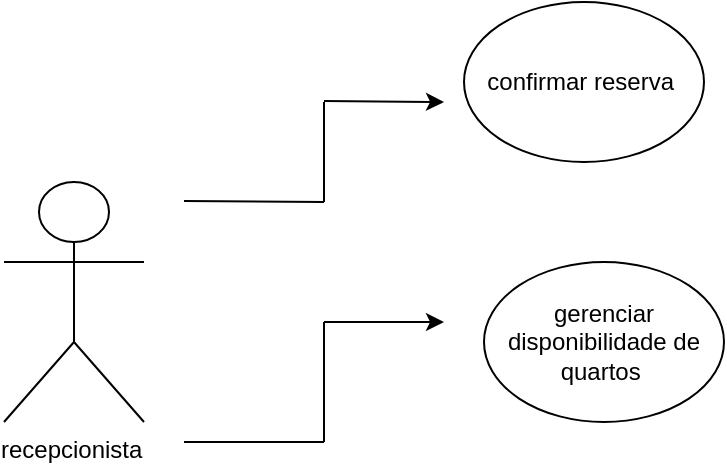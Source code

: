 <mxfile version="26.0.16" pages="4">
  <diagram name="Página-1" id="izQMXA5vQSlwbfXT2HXN">
    <mxGraphModel dx="1434" dy="907" grid="1" gridSize="10" guides="1" tooltips="1" connect="1" arrows="1" fold="1" page="1" pageScale="1" pageWidth="827" pageHeight="1169" math="0" shadow="0">
      <root>
        <mxCell id="0" />
        <mxCell id="1" parent="0" />
        <mxCell id="x4aQewC7yJ6-znWz7U0G-4" value="&lt;font style=&quot;vertical-align: inherit;&quot;&gt;&lt;font style=&quot;vertical-align: inherit;&quot;&gt;recepcionista&amp;nbsp;&lt;/font&gt;&lt;/font&gt;" style="shape=umlActor;verticalLabelPosition=bottom;verticalAlign=top;html=1;outlineConnect=0;" vertex="1" parent="1">
          <mxGeometry x="30" y="310" width="70" height="120" as="geometry" />
        </mxCell>
        <mxCell id="x4aQewC7yJ6-znWz7U0G-5" value="" style="endArrow=none;html=1;rounded=0;" edge="1" parent="1">
          <mxGeometry width="50" height="50" relative="1" as="geometry">
            <mxPoint x="120" y="319.5" as="sourcePoint" />
            <mxPoint x="190" y="320" as="targetPoint" />
          </mxGeometry>
        </mxCell>
        <mxCell id="x4aQewC7yJ6-znWz7U0G-16" value="" style="endArrow=none;html=1;rounded=0;" edge="1" parent="1">
          <mxGeometry width="50" height="50" relative="1" as="geometry">
            <mxPoint x="190" y="320" as="sourcePoint" />
            <mxPoint x="190" y="270" as="targetPoint" />
            <Array as="points" />
          </mxGeometry>
        </mxCell>
        <mxCell id="x4aQewC7yJ6-znWz7U0G-20" value="" style="endArrow=classic;html=1;rounded=0;" edge="1" parent="1">
          <mxGeometry width="50" height="50" relative="1" as="geometry">
            <mxPoint x="190" y="269.5" as="sourcePoint" />
            <mxPoint x="250" y="270" as="targetPoint" />
          </mxGeometry>
        </mxCell>
        <mxCell id="x4aQewC7yJ6-znWz7U0G-21" value="&lt;font style=&quot;vertical-align: inherit;&quot;&gt;&lt;font style=&quot;vertical-align: inherit;&quot;&gt;confirmar reserva&amp;nbsp;&lt;/font&gt;&lt;/font&gt;" style="ellipse;whiteSpace=wrap;html=1;" vertex="1" parent="1">
          <mxGeometry x="260" y="220" width="120" height="80" as="geometry" />
        </mxCell>
        <mxCell id="x4aQewC7yJ6-znWz7U0G-24" value="" style="endArrow=none;html=1;rounded=0;strokeWidth=1;" edge="1" parent="1">
          <mxGeometry width="50" height="50" relative="1" as="geometry">
            <mxPoint x="120" y="440" as="sourcePoint" />
            <mxPoint x="190" y="440" as="targetPoint" />
          </mxGeometry>
        </mxCell>
        <mxCell id="x4aQewC7yJ6-znWz7U0G-25" value="" style="endArrow=none;html=1;rounded=0;" edge="1" parent="1">
          <mxGeometry width="50" height="50" relative="1" as="geometry">
            <mxPoint x="190" y="440" as="sourcePoint" />
            <mxPoint x="190" y="380" as="targetPoint" />
          </mxGeometry>
        </mxCell>
        <mxCell id="x4aQewC7yJ6-znWz7U0G-26" value="" style="endArrow=classic;html=1;rounded=0;" edge="1" parent="1">
          <mxGeometry width="50" height="50" relative="1" as="geometry">
            <mxPoint x="190" y="380" as="sourcePoint" />
            <mxPoint x="250" y="380" as="targetPoint" />
          </mxGeometry>
        </mxCell>
        <mxCell id="x4aQewC7yJ6-znWz7U0G-29" value="&lt;font style=&quot;vertical-align: inherit;&quot;&gt;&lt;font style=&quot;vertical-align: inherit;&quot;&gt;gerenciar disponibilidade de quartos&amp;nbsp;&lt;/font&gt;&lt;/font&gt;" style="ellipse;whiteSpace=wrap;html=1;" vertex="1" parent="1">
          <mxGeometry x="270" y="350" width="120" height="80" as="geometry" />
        </mxCell>
      </root>
    </mxGraphModel>
  </diagram>
  <diagram id="INa1msHc_RM3x9vqzxDi" name="Página-2">
    <mxGraphModel dx="1434" dy="907" grid="1" gridSize="10" guides="1" tooltips="1" connect="1" arrows="1" fold="1" page="1" pageScale="1" pageWidth="827" pageHeight="1169" math="0" shadow="0">
      <root>
        <mxCell id="0" />
        <mxCell id="1" parent="0" />
        <mxCell id="ReyrcXLAUTLn00knzQzu-2" value="cliente" style="shape=umlActor;verticalLabelPosition=bottom;verticalAlign=top;html=1;outlineConnect=0;" vertex="1" parent="1">
          <mxGeometry x="40" y="320" width="80" height="140" as="geometry" />
        </mxCell>
        <mxCell id="ReyrcXLAUTLn00knzQzu-3" value="" style="endArrow=none;html=1;rounded=0;" edge="1" parent="1">
          <mxGeometry width="50" height="50" relative="1" as="geometry">
            <mxPoint x="140" y="340" as="sourcePoint" />
            <mxPoint x="210" y="340" as="targetPoint" />
            <Array as="points">
              <mxPoint x="170" y="340" />
              <mxPoint x="160" y="340" />
            </Array>
          </mxGeometry>
        </mxCell>
        <mxCell id="m16ynt2rNtcpZHetIGLq-1" value="" style="endArrow=none;html=1;rounded=0;" edge="1" parent="1">
          <mxGeometry width="50" height="50" relative="1" as="geometry">
            <mxPoint x="210" y="340" as="sourcePoint" />
            <mxPoint x="210" y="280" as="targetPoint" />
          </mxGeometry>
        </mxCell>
        <mxCell id="m16ynt2rNtcpZHetIGLq-3" value="" style="endArrow=none;html=1;rounded=0;" edge="1" parent="1">
          <mxGeometry width="50" height="50" relative="1" as="geometry">
            <mxPoint x="140" y="460" as="sourcePoint" />
            <mxPoint x="210" y="460" as="targetPoint" />
          </mxGeometry>
        </mxCell>
        <mxCell id="m16ynt2rNtcpZHetIGLq-6" value="" style="endArrow=none;html=1;rounded=0;" edge="1" parent="1">
          <mxGeometry width="50" height="50" relative="1" as="geometry">
            <mxPoint x="210" y="460" as="sourcePoint" />
            <mxPoint x="210" y="400" as="targetPoint" />
          </mxGeometry>
        </mxCell>
        <mxCell id="m16ynt2rNtcpZHetIGLq-8" value="" style="endArrow=classic;html=1;rounded=0;" edge="1" parent="1">
          <mxGeometry width="50" height="50" relative="1" as="geometry">
            <mxPoint x="210" y="400" as="sourcePoint" />
            <mxPoint x="270" y="400" as="targetPoint" />
          </mxGeometry>
        </mxCell>
        <mxCell id="xBCEMwWiVkwFhVCXbK1D-1" value="" style="endArrow=classic;html=1;rounded=0;" edge="1" parent="1">
          <mxGeometry width="50" height="50" relative="1" as="geometry">
            <mxPoint x="210" y="280" as="sourcePoint" />
            <mxPoint x="270" y="280" as="targetPoint" />
          </mxGeometry>
        </mxCell>
        <mxCell id="xBCEMwWiVkwFhVCXbK1D-2" value="fazer reserva&amp;nbsp;" style="ellipse;whiteSpace=wrap;html=1;" vertex="1" parent="1">
          <mxGeometry x="294" y="240" width="120" height="80" as="geometry" />
        </mxCell>
        <mxCell id="xBCEMwWiVkwFhVCXbK1D-4" value="cancelar reserva&amp;nbsp;" style="ellipse;whiteSpace=wrap;html=1;" vertex="1" parent="1">
          <mxGeometry x="294" y="400" width="120" height="80" as="geometry" />
        </mxCell>
      </root>
    </mxGraphModel>
  </diagram>
  <diagram id="zg9Z8s5gSGcASG657GS7" name="Página-3">
    <mxGraphModel dx="1434" dy="907" grid="1" gridSize="10" guides="1" tooltips="1" connect="1" arrows="1" fold="1" page="1" pageScale="1" pageWidth="827" pageHeight="1169" math="0" shadow="0">
      <root>
        <mxCell id="0" />
        <mxCell id="1" parent="0" />
        <mxCell id="YNbgcFkkNRyurhx7GqDy-3" value="cliente" style="shape=umlActor;verticalLabelPosition=bottom;verticalAlign=top;html=1;outlineConnect=0;" vertex="1" parent="1">
          <mxGeometry x="10" y="380" width="80" height="140" as="geometry" />
        </mxCell>
        <mxCell id="YNbgcFkkNRyurhx7GqDy-4" value="" style="endArrow=none;html=1;rounded=0;" edge="1" parent="1">
          <mxGeometry width="50" height="50" relative="1" as="geometry">
            <mxPoint x="80" y="370" as="sourcePoint" />
            <mxPoint x="160" y="270" as="targetPoint" />
          </mxGeometry>
        </mxCell>
        <mxCell id="YNbgcFkkNRyurhx7GqDy-5" value="navegar pelo catálogo&amp;nbsp;" style="ellipse;whiteSpace=wrap;html=1;" vertex="1" parent="1">
          <mxGeometry x="150" y="200" width="140" height="80" as="geometry" />
        </mxCell>
        <mxCell id="YNbgcFkkNRyurhx7GqDy-6" value="" style="endArrow=none;html=1;rounded=0;" edge="1" parent="1">
          <mxGeometry width="50" height="50" relative="1" as="geometry">
            <mxPoint x="110" y="430" as="sourcePoint" />
            <mxPoint x="160" y="370" as="targetPoint" />
            <Array as="points" />
          </mxGeometry>
        </mxCell>
        <mxCell id="YNbgcFkkNRyurhx7GqDy-7" value="colocar item no carrinho&amp;nbsp;" style="ellipse;whiteSpace=wrap;html=1;" vertex="1" parent="1">
          <mxGeometry x="170" y="310" width="120" height="80" as="geometry" />
        </mxCell>
        <mxCell id="YNbgcFkkNRyurhx7GqDy-8" value="" style="endArrow=none;html=1;rounded=0;" edge="1" parent="1">
          <mxGeometry width="50" height="50" relative="1" as="geometry">
            <mxPoint x="100" y="530" as="sourcePoint" />
            <mxPoint x="160" y="570" as="targetPoint" />
          </mxGeometry>
        </mxCell>
        <mxCell id="YNbgcFkkNRyurhx7GqDy-9" value="finalizar compra&amp;nbsp;" style="ellipse;whiteSpace=wrap;html=1;" vertex="1" parent="1">
          <mxGeometry x="170" y="545" width="120" height="80" as="geometry" />
        </mxCell>
        <mxCell id="YNbgcFkkNRyurhx7GqDy-11" value="informar endereço&amp;nbsp;" style="ellipse;whiteSpace=wrap;html=1;" vertex="1" parent="1">
          <mxGeometry x="160" y="450" width="140" height="60" as="geometry" />
        </mxCell>
        <mxCell id="YNbgcFkkNRyurhx7GqDy-20" value="" style="endArrow=classic;html=1;rounded=0;" edge="1" parent="1">
          <mxGeometry width="50" height="50" relative="1" as="geometry">
            <mxPoint x="310" y="590" as="sourcePoint" />
            <mxPoint x="500" y="590" as="targetPoint" />
          </mxGeometry>
        </mxCell>
        <mxCell id="YNbgcFkkNRyurhx7GqDy-21" value="faturar compra&amp;nbsp;" style="ellipse;whiteSpace=wrap;html=1;" vertex="1" parent="1">
          <mxGeometry x="510" y="545" width="120" height="80" as="geometry" />
        </mxCell>
        <mxCell id="YNbgcFkkNRyurhx7GqDy-22" value="" style="endArrow=none;html=1;rounded=0;" edge="1" parent="1">
          <mxGeometry width="50" height="50" relative="1" as="geometry">
            <mxPoint x="640" y="570" as="sourcePoint" />
            <mxPoint x="720" y="540" as="targetPoint" />
          </mxGeometry>
        </mxCell>
        <mxCell id="YNbgcFkkNRyurhx7GqDy-23" value="sistema&amp;nbsp;" style="shape=umlActor;verticalLabelPosition=bottom;verticalAlign=top;html=1;outlineConnect=0;" vertex="1" parent="1">
          <mxGeometry x="740" y="450" width="60" height="90" as="geometry" />
        </mxCell>
        <mxCell id="YNbgcFkkNRyurhx7GqDy-26" value="" style="endArrow=classic;html=1;rounded=0;" edge="1" parent="1">
          <mxGeometry width="50" height="50" relative="1" as="geometry">
            <mxPoint x="229.5" y="545" as="sourcePoint" />
            <mxPoint x="229.5" y="520" as="targetPoint" />
            <Array as="points">
              <mxPoint x="230" y="520" />
            </Array>
          </mxGeometry>
        </mxCell>
        <mxCell id="YNbgcFkkNRyurhx7GqDy-29" value="enviar email&amp;nbsp;" style="ellipse;whiteSpace=wrap;html=1;" vertex="1" parent="1">
          <mxGeometry x="600" y="650" width="120" height="80" as="geometry" />
        </mxCell>
        <mxCell id="YNbgcFkkNRyurhx7GqDy-30" value="" style="endArrow=none;html=1;rounded=0;" edge="1" parent="1">
          <mxGeometry width="50" height="50" relative="1" as="geometry">
            <mxPoint x="710" y="640" as="sourcePoint" />
            <mxPoint x="780" y="590" as="targetPoint" />
            <Array as="points">
              <mxPoint x="740" y="620" />
            </Array>
          </mxGeometry>
        </mxCell>
        <mxCell id="YNbgcFkkNRyurhx7GqDy-31" value="" style="endArrow=classic;html=1;rounded=0;" edge="1" parent="1">
          <mxGeometry width="50" height="50" relative="1" as="geometry">
            <mxPoint x="290" y="570" as="sourcePoint" />
            <mxPoint x="350" y="520" as="targetPoint" />
          </mxGeometry>
        </mxCell>
        <mxCell id="YNbgcFkkNRyurhx7GqDy-32" value="preencher dados do cartão de credito&amp;nbsp;" style="ellipse;whiteSpace=wrap;html=1;" vertex="1" parent="1">
          <mxGeometry x="340" y="440" width="120" height="80" as="geometry" />
        </mxCell>
        <mxCell id="YNbgcFkkNRyurhx7GqDy-34" value="verificar dados do cartão de credito&amp;nbsp;" style="ellipse;whiteSpace=wrap;html=1;" vertex="1" parent="1">
          <mxGeometry x="540" y="420" width="120" height="80" as="geometry" />
        </mxCell>
        <mxCell id="YNbgcFkkNRyurhx7GqDy-35" value="" style="endArrow=none;html=1;rounded=0;" edge="1" parent="1">
          <mxGeometry width="50" height="50" relative="1" as="geometry">
            <mxPoint x="670" y="465" as="sourcePoint" />
            <mxPoint x="730" y="495" as="targetPoint" />
            <Array as="points">
              <mxPoint x="710" y="485" />
            </Array>
          </mxGeometry>
        </mxCell>
        <mxCell id="YNbgcFkkNRyurhx7GqDy-37" value="" style="endArrow=classic;html=1;rounded=0;" edge="1" parent="1">
          <mxGeometry width="50" height="50" relative="1" as="geometry">
            <mxPoint x="470" y="470" as="sourcePoint" />
            <mxPoint x="540" y="470" as="targetPoint" />
          </mxGeometry>
        </mxCell>
      </root>
    </mxGraphModel>
  </diagram>
  <diagram id="Z-cH1wA0QSDdyjnrQ0Pm" name="Página-4">
    <mxGraphModel dx="1434" dy="907" grid="1" gridSize="10" guides="1" tooltips="1" connect="1" arrows="1" fold="1" page="1" pageScale="1" pageWidth="827" pageHeight="1169" math="0" shadow="0">
      <root>
        <mxCell id="0" />
        <mxCell id="1" parent="0" />
        <mxCell id="b3J8FqydZs7WFIA1-8mF-1" value="Actor" style="shape=umlActor;verticalLabelPosition=bottom;verticalAlign=top;html=1;outlineConnect=0;" vertex="1" parent="1">
          <mxGeometry x="30" y="400" width="70" height="110" as="geometry" />
        </mxCell>
        <mxCell id="b3J8FqydZs7WFIA1-8mF-2" value="Actor" style="shape=umlActor;verticalLabelPosition=bottom;verticalAlign=top;html=1;outlineConnect=0;" vertex="1" parent="1">
          <mxGeometry x="30" y="640" width="70" height="120" as="geometry" />
        </mxCell>
        <mxCell id="b3J8FqydZs7WFIA1-8mF-3" value="Actor" style="shape=umlActor;verticalLabelPosition=bottom;verticalAlign=top;html=1;outlineConnect=0;" vertex="1" parent="1">
          <mxGeometry x="30" y="880" width="70" height="120" as="geometry" />
        </mxCell>
      </root>
    </mxGraphModel>
  </diagram>
</mxfile>
